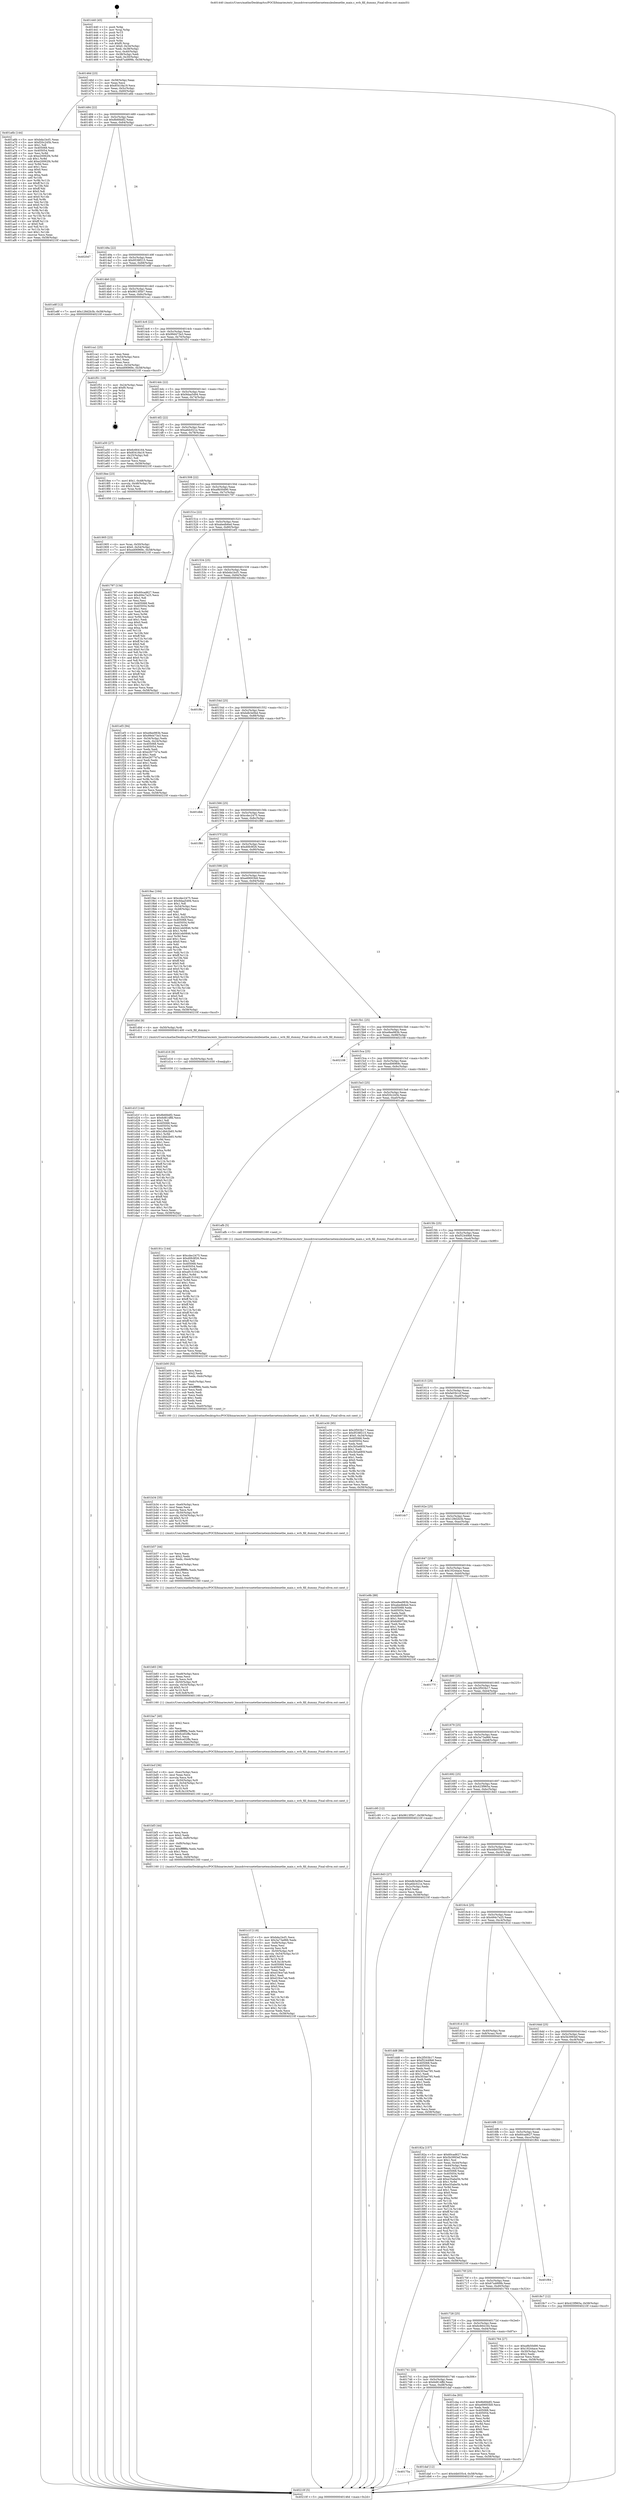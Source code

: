 digraph "0x401440" {
  label = "0x401440 (/mnt/c/Users/mathe/Desktop/tcc/POCII/binaries/extr_linuxdriversnetethernetemulexbenetbe_main.c_wrb_fill_dummy_Final-ollvm.out::main(0))"
  labelloc = "t"
  node[shape=record]

  Entry [label="",width=0.3,height=0.3,shape=circle,fillcolor=black,style=filled]
  "0x40146d" [label="{
     0x40146d [23]\l
     | [instrs]\l
     &nbsp;&nbsp;0x40146d \<+3\>: mov -0x58(%rbp),%eax\l
     &nbsp;&nbsp;0x401470 \<+2\>: mov %eax,%ecx\l
     &nbsp;&nbsp;0x401472 \<+6\>: sub $0x85418a19,%ecx\l
     &nbsp;&nbsp;0x401478 \<+3\>: mov %eax,-0x5c(%rbp)\l
     &nbsp;&nbsp;0x40147b \<+3\>: mov %ecx,-0x60(%rbp)\l
     &nbsp;&nbsp;0x40147e \<+6\>: je 0000000000401a6b \<main+0x62b\>\l
  }"]
  "0x401a6b" [label="{
     0x401a6b [144]\l
     | [instrs]\l
     &nbsp;&nbsp;0x401a6b \<+5\>: mov $0xbda1bcf1,%eax\l
     &nbsp;&nbsp;0x401a70 \<+5\>: mov $0xf20c245b,%ecx\l
     &nbsp;&nbsp;0x401a75 \<+2\>: mov $0x1,%dl\l
     &nbsp;&nbsp;0x401a77 \<+7\>: mov 0x405068,%esi\l
     &nbsp;&nbsp;0x401a7e \<+7\>: mov 0x405054,%edi\l
     &nbsp;&nbsp;0x401a85 \<+3\>: mov %esi,%r8d\l
     &nbsp;&nbsp;0x401a88 \<+7\>: sub $0xe20062f4,%r8d\l
     &nbsp;&nbsp;0x401a8f \<+4\>: sub $0x1,%r8d\l
     &nbsp;&nbsp;0x401a93 \<+7\>: add $0xe20062f4,%r8d\l
     &nbsp;&nbsp;0x401a9a \<+4\>: imul %r8d,%esi\l
     &nbsp;&nbsp;0x401a9e \<+3\>: and $0x1,%esi\l
     &nbsp;&nbsp;0x401aa1 \<+3\>: cmp $0x0,%esi\l
     &nbsp;&nbsp;0x401aa4 \<+4\>: sete %r9b\l
     &nbsp;&nbsp;0x401aa8 \<+3\>: cmp $0xa,%edi\l
     &nbsp;&nbsp;0x401aab \<+4\>: setl %r10b\l
     &nbsp;&nbsp;0x401aaf \<+3\>: mov %r9b,%r11b\l
     &nbsp;&nbsp;0x401ab2 \<+4\>: xor $0xff,%r11b\l
     &nbsp;&nbsp;0x401ab6 \<+3\>: mov %r10b,%bl\l
     &nbsp;&nbsp;0x401ab9 \<+3\>: xor $0xff,%bl\l
     &nbsp;&nbsp;0x401abc \<+3\>: xor $0x0,%dl\l
     &nbsp;&nbsp;0x401abf \<+3\>: mov %r11b,%r14b\l
     &nbsp;&nbsp;0x401ac2 \<+4\>: and $0x0,%r14b\l
     &nbsp;&nbsp;0x401ac6 \<+3\>: and %dl,%r9b\l
     &nbsp;&nbsp;0x401ac9 \<+3\>: mov %bl,%r15b\l
     &nbsp;&nbsp;0x401acc \<+4\>: and $0x0,%r15b\l
     &nbsp;&nbsp;0x401ad0 \<+3\>: and %dl,%r10b\l
     &nbsp;&nbsp;0x401ad3 \<+3\>: or %r9b,%r14b\l
     &nbsp;&nbsp;0x401ad6 \<+3\>: or %r10b,%r15b\l
     &nbsp;&nbsp;0x401ad9 \<+3\>: xor %r15b,%r14b\l
     &nbsp;&nbsp;0x401adc \<+3\>: or %bl,%r11b\l
     &nbsp;&nbsp;0x401adf \<+4\>: xor $0xff,%r11b\l
     &nbsp;&nbsp;0x401ae3 \<+3\>: or $0x0,%dl\l
     &nbsp;&nbsp;0x401ae6 \<+3\>: and %dl,%r11b\l
     &nbsp;&nbsp;0x401ae9 \<+3\>: or %r11b,%r14b\l
     &nbsp;&nbsp;0x401aec \<+4\>: test $0x1,%r14b\l
     &nbsp;&nbsp;0x401af0 \<+3\>: cmovne %ecx,%eax\l
     &nbsp;&nbsp;0x401af3 \<+3\>: mov %eax,-0x58(%rbp)\l
     &nbsp;&nbsp;0x401af6 \<+5\>: jmp 000000000040210f \<main+0xccf\>\l
  }"]
  "0x401484" [label="{
     0x401484 [22]\l
     | [instrs]\l
     &nbsp;&nbsp;0x401484 \<+5\>: jmp 0000000000401489 \<main+0x49\>\l
     &nbsp;&nbsp;0x401489 \<+3\>: mov -0x5c(%rbp),%eax\l
     &nbsp;&nbsp;0x40148c \<+5\>: sub $0x8b6fddf2,%eax\l
     &nbsp;&nbsp;0x401491 \<+3\>: mov %eax,-0x64(%rbp)\l
     &nbsp;&nbsp;0x401494 \<+6\>: je 00000000004020d7 \<main+0xc97\>\l
  }"]
  Exit [label="",width=0.3,height=0.3,shape=circle,fillcolor=black,style=filled,peripheries=2]
  "0x4020d7" [label="{
     0x4020d7\l
  }", style=dashed]
  "0x40149a" [label="{
     0x40149a [22]\l
     | [instrs]\l
     &nbsp;&nbsp;0x40149a \<+5\>: jmp 000000000040149f \<main+0x5f\>\l
     &nbsp;&nbsp;0x40149f \<+3\>: mov -0x5c(%rbp),%eax\l
     &nbsp;&nbsp;0x4014a2 \<+5\>: sub $0x9538f215,%eax\l
     &nbsp;&nbsp;0x4014a7 \<+3\>: mov %eax,-0x68(%rbp)\l
     &nbsp;&nbsp;0x4014aa \<+6\>: je 0000000000401e8f \<main+0xa4f\>\l
  }"]
  "0x40175a" [label="{
     0x40175a\l
  }", style=dashed]
  "0x401e8f" [label="{
     0x401e8f [12]\l
     | [instrs]\l
     &nbsp;&nbsp;0x401e8f \<+7\>: movl $0x128d2b3b,-0x58(%rbp)\l
     &nbsp;&nbsp;0x401e96 \<+5\>: jmp 000000000040210f \<main+0xccf\>\l
  }"]
  "0x4014b0" [label="{
     0x4014b0 [22]\l
     | [instrs]\l
     &nbsp;&nbsp;0x4014b0 \<+5\>: jmp 00000000004014b5 \<main+0x75\>\l
     &nbsp;&nbsp;0x4014b5 \<+3\>: mov -0x5c(%rbp),%eax\l
     &nbsp;&nbsp;0x4014b8 \<+5\>: sub $0x9613f5b7,%eax\l
     &nbsp;&nbsp;0x4014bd \<+3\>: mov %eax,-0x6c(%rbp)\l
     &nbsp;&nbsp;0x4014c0 \<+6\>: je 0000000000401ca1 \<main+0x861\>\l
  }"]
  "0x401daf" [label="{
     0x401daf [12]\l
     | [instrs]\l
     &nbsp;&nbsp;0x401daf \<+7\>: movl $0x44b035c4,-0x58(%rbp)\l
     &nbsp;&nbsp;0x401db6 \<+5\>: jmp 000000000040210f \<main+0xccf\>\l
  }"]
  "0x401ca1" [label="{
     0x401ca1 [25]\l
     | [instrs]\l
     &nbsp;&nbsp;0x401ca1 \<+2\>: xor %eax,%eax\l
     &nbsp;&nbsp;0x401ca3 \<+3\>: mov -0x54(%rbp),%ecx\l
     &nbsp;&nbsp;0x401ca6 \<+3\>: sub $0x1,%eax\l
     &nbsp;&nbsp;0x401ca9 \<+2\>: sub %eax,%ecx\l
     &nbsp;&nbsp;0x401cab \<+3\>: mov %ecx,-0x54(%rbp)\l
     &nbsp;&nbsp;0x401cae \<+7\>: movl $0xed06969c,-0x58(%rbp)\l
     &nbsp;&nbsp;0x401cb5 \<+5\>: jmp 000000000040210f \<main+0xccf\>\l
  }"]
  "0x4014c6" [label="{
     0x4014c6 [22]\l
     | [instrs]\l
     &nbsp;&nbsp;0x4014c6 \<+5\>: jmp 00000000004014cb \<main+0x8b\>\l
     &nbsp;&nbsp;0x4014cb \<+3\>: mov -0x5c(%rbp),%eax\l
     &nbsp;&nbsp;0x4014ce \<+5\>: sub $0x99d473e3,%eax\l
     &nbsp;&nbsp;0x4014d3 \<+3\>: mov %eax,-0x70(%rbp)\l
     &nbsp;&nbsp;0x4014d6 \<+6\>: je 0000000000401f51 \<main+0xb11\>\l
  }"]
  "0x401d1f" [label="{
     0x401d1f [144]\l
     | [instrs]\l
     &nbsp;&nbsp;0x401d1f \<+5\>: mov $0x8b6fddf2,%eax\l
     &nbsp;&nbsp;0x401d24 \<+5\>: mov $0x6d814ffd,%ecx\l
     &nbsp;&nbsp;0x401d29 \<+2\>: mov $0x1,%dl\l
     &nbsp;&nbsp;0x401d2b \<+7\>: mov 0x405068,%esi\l
     &nbsp;&nbsp;0x401d32 \<+8\>: mov 0x405054,%r8d\l
     &nbsp;&nbsp;0x401d3a \<+3\>: mov %esi,%r9d\l
     &nbsp;&nbsp;0x401d3d \<+7\>: add $0x1dbb2b65,%r9d\l
     &nbsp;&nbsp;0x401d44 \<+4\>: sub $0x1,%r9d\l
     &nbsp;&nbsp;0x401d48 \<+7\>: sub $0x1dbb2b65,%r9d\l
     &nbsp;&nbsp;0x401d4f \<+4\>: imul %r9d,%esi\l
     &nbsp;&nbsp;0x401d53 \<+3\>: and $0x1,%esi\l
     &nbsp;&nbsp;0x401d56 \<+3\>: cmp $0x0,%esi\l
     &nbsp;&nbsp;0x401d59 \<+4\>: sete %r10b\l
     &nbsp;&nbsp;0x401d5d \<+4\>: cmp $0xa,%r8d\l
     &nbsp;&nbsp;0x401d61 \<+4\>: setl %r11b\l
     &nbsp;&nbsp;0x401d65 \<+3\>: mov %r10b,%bl\l
     &nbsp;&nbsp;0x401d68 \<+3\>: xor $0xff,%bl\l
     &nbsp;&nbsp;0x401d6b \<+3\>: mov %r11b,%r14b\l
     &nbsp;&nbsp;0x401d6e \<+4\>: xor $0xff,%r14b\l
     &nbsp;&nbsp;0x401d72 \<+3\>: xor $0x0,%dl\l
     &nbsp;&nbsp;0x401d75 \<+3\>: mov %bl,%r15b\l
     &nbsp;&nbsp;0x401d78 \<+4\>: and $0x0,%r15b\l
     &nbsp;&nbsp;0x401d7c \<+3\>: and %dl,%r10b\l
     &nbsp;&nbsp;0x401d7f \<+3\>: mov %r14b,%r12b\l
     &nbsp;&nbsp;0x401d82 \<+4\>: and $0x0,%r12b\l
     &nbsp;&nbsp;0x401d86 \<+3\>: and %dl,%r11b\l
     &nbsp;&nbsp;0x401d89 \<+3\>: or %r10b,%r15b\l
     &nbsp;&nbsp;0x401d8c \<+3\>: or %r11b,%r12b\l
     &nbsp;&nbsp;0x401d8f \<+3\>: xor %r12b,%r15b\l
     &nbsp;&nbsp;0x401d92 \<+3\>: or %r14b,%bl\l
     &nbsp;&nbsp;0x401d95 \<+3\>: xor $0xff,%bl\l
     &nbsp;&nbsp;0x401d98 \<+3\>: or $0x0,%dl\l
     &nbsp;&nbsp;0x401d9b \<+2\>: and %dl,%bl\l
     &nbsp;&nbsp;0x401d9d \<+3\>: or %bl,%r15b\l
     &nbsp;&nbsp;0x401da0 \<+4\>: test $0x1,%r15b\l
     &nbsp;&nbsp;0x401da4 \<+3\>: cmovne %ecx,%eax\l
     &nbsp;&nbsp;0x401da7 \<+3\>: mov %eax,-0x58(%rbp)\l
     &nbsp;&nbsp;0x401daa \<+5\>: jmp 000000000040210f \<main+0xccf\>\l
  }"]
  "0x401f51" [label="{
     0x401f51 [19]\l
     | [instrs]\l
     &nbsp;&nbsp;0x401f51 \<+3\>: mov -0x24(%rbp),%eax\l
     &nbsp;&nbsp;0x401f54 \<+7\>: add $0xf0,%rsp\l
     &nbsp;&nbsp;0x401f5b \<+1\>: pop %rbx\l
     &nbsp;&nbsp;0x401f5c \<+2\>: pop %r12\l
     &nbsp;&nbsp;0x401f5e \<+2\>: pop %r14\l
     &nbsp;&nbsp;0x401f60 \<+2\>: pop %r15\l
     &nbsp;&nbsp;0x401f62 \<+1\>: pop %rbp\l
     &nbsp;&nbsp;0x401f63 \<+1\>: ret\l
  }"]
  "0x4014dc" [label="{
     0x4014dc [22]\l
     | [instrs]\l
     &nbsp;&nbsp;0x4014dc \<+5\>: jmp 00000000004014e1 \<main+0xa1\>\l
     &nbsp;&nbsp;0x4014e1 \<+3\>: mov -0x5c(%rbp),%eax\l
     &nbsp;&nbsp;0x4014e4 \<+5\>: sub $0x9daa5494,%eax\l
     &nbsp;&nbsp;0x4014e9 \<+3\>: mov %eax,-0x74(%rbp)\l
     &nbsp;&nbsp;0x4014ec \<+6\>: je 0000000000401a50 \<main+0x610\>\l
  }"]
  "0x401d16" [label="{
     0x401d16 [9]\l
     | [instrs]\l
     &nbsp;&nbsp;0x401d16 \<+4\>: mov -0x50(%rbp),%rdi\l
     &nbsp;&nbsp;0x401d1a \<+5\>: call 0000000000401030 \<free@plt\>\l
     | [calls]\l
     &nbsp;&nbsp;0x401030 \{1\} (unknown)\l
  }"]
  "0x401a50" [label="{
     0x401a50 [27]\l
     | [instrs]\l
     &nbsp;&nbsp;0x401a50 \<+5\>: mov $0x6c664164,%eax\l
     &nbsp;&nbsp;0x401a55 \<+5\>: mov $0x85418a19,%ecx\l
     &nbsp;&nbsp;0x401a5a \<+3\>: mov -0x25(%rbp),%dl\l
     &nbsp;&nbsp;0x401a5d \<+3\>: test $0x1,%dl\l
     &nbsp;&nbsp;0x401a60 \<+3\>: cmovne %ecx,%eax\l
     &nbsp;&nbsp;0x401a63 \<+3\>: mov %eax,-0x58(%rbp)\l
     &nbsp;&nbsp;0x401a66 \<+5\>: jmp 000000000040210f \<main+0xccf\>\l
  }"]
  "0x4014f2" [label="{
     0x4014f2 [22]\l
     | [instrs]\l
     &nbsp;&nbsp;0x4014f2 \<+5\>: jmp 00000000004014f7 \<main+0xb7\>\l
     &nbsp;&nbsp;0x4014f7 \<+3\>: mov -0x5c(%rbp),%eax\l
     &nbsp;&nbsp;0x4014fa \<+5\>: sub $0xa6dc021e,%eax\l
     &nbsp;&nbsp;0x4014ff \<+3\>: mov %eax,-0x78(%rbp)\l
     &nbsp;&nbsp;0x401502 \<+6\>: je 00000000004018ee \<main+0x4ae\>\l
  }"]
  "0x401741" [label="{
     0x401741 [25]\l
     | [instrs]\l
     &nbsp;&nbsp;0x401741 \<+5\>: jmp 0000000000401746 \<main+0x306\>\l
     &nbsp;&nbsp;0x401746 \<+3\>: mov -0x5c(%rbp),%eax\l
     &nbsp;&nbsp;0x401749 \<+5\>: sub $0x6d814ffd,%eax\l
     &nbsp;&nbsp;0x40174e \<+6\>: mov %eax,-0xd8(%rbp)\l
     &nbsp;&nbsp;0x401754 \<+6\>: je 0000000000401daf \<main+0x96f\>\l
  }"]
  "0x4018ee" [label="{
     0x4018ee [23]\l
     | [instrs]\l
     &nbsp;&nbsp;0x4018ee \<+7\>: movl $0x1,-0x48(%rbp)\l
     &nbsp;&nbsp;0x4018f5 \<+4\>: movslq -0x48(%rbp),%rax\l
     &nbsp;&nbsp;0x4018f9 \<+4\>: shl $0x5,%rax\l
     &nbsp;&nbsp;0x4018fd \<+3\>: mov %rax,%rdi\l
     &nbsp;&nbsp;0x401900 \<+5\>: call 0000000000401050 \<malloc@plt\>\l
     | [calls]\l
     &nbsp;&nbsp;0x401050 \{1\} (unknown)\l
  }"]
  "0x401508" [label="{
     0x401508 [22]\l
     | [instrs]\l
     &nbsp;&nbsp;0x401508 \<+5\>: jmp 000000000040150d \<main+0xcd\>\l
     &nbsp;&nbsp;0x40150d \<+3\>: mov -0x5c(%rbp),%eax\l
     &nbsp;&nbsp;0x401510 \<+5\>: sub $0xa9b50d90,%eax\l
     &nbsp;&nbsp;0x401515 \<+3\>: mov %eax,-0x7c(%rbp)\l
     &nbsp;&nbsp;0x401518 \<+6\>: je 0000000000401797 \<main+0x357\>\l
  }"]
  "0x401cba" [label="{
     0x401cba [83]\l
     | [instrs]\l
     &nbsp;&nbsp;0x401cba \<+5\>: mov $0x8b6fddf2,%eax\l
     &nbsp;&nbsp;0x401cbf \<+5\>: mov $0xe69003b9,%ecx\l
     &nbsp;&nbsp;0x401cc4 \<+2\>: xor %edx,%edx\l
     &nbsp;&nbsp;0x401cc6 \<+7\>: mov 0x405068,%esi\l
     &nbsp;&nbsp;0x401ccd \<+7\>: mov 0x405054,%edi\l
     &nbsp;&nbsp;0x401cd4 \<+3\>: sub $0x1,%edx\l
     &nbsp;&nbsp;0x401cd7 \<+3\>: mov %esi,%r8d\l
     &nbsp;&nbsp;0x401cda \<+3\>: add %edx,%r8d\l
     &nbsp;&nbsp;0x401cdd \<+4\>: imul %r8d,%esi\l
     &nbsp;&nbsp;0x401ce1 \<+3\>: and $0x1,%esi\l
     &nbsp;&nbsp;0x401ce4 \<+3\>: cmp $0x0,%esi\l
     &nbsp;&nbsp;0x401ce7 \<+4\>: sete %r9b\l
     &nbsp;&nbsp;0x401ceb \<+3\>: cmp $0xa,%edi\l
     &nbsp;&nbsp;0x401cee \<+4\>: setl %r10b\l
     &nbsp;&nbsp;0x401cf2 \<+3\>: mov %r9b,%r11b\l
     &nbsp;&nbsp;0x401cf5 \<+3\>: and %r10b,%r11b\l
     &nbsp;&nbsp;0x401cf8 \<+3\>: xor %r10b,%r9b\l
     &nbsp;&nbsp;0x401cfb \<+3\>: or %r9b,%r11b\l
     &nbsp;&nbsp;0x401cfe \<+4\>: test $0x1,%r11b\l
     &nbsp;&nbsp;0x401d02 \<+3\>: cmovne %ecx,%eax\l
     &nbsp;&nbsp;0x401d05 \<+3\>: mov %eax,-0x58(%rbp)\l
     &nbsp;&nbsp;0x401d08 \<+5\>: jmp 000000000040210f \<main+0xccf\>\l
  }"]
  "0x401797" [label="{
     0x401797 [134]\l
     | [instrs]\l
     &nbsp;&nbsp;0x401797 \<+5\>: mov $0x60cad627,%eax\l
     &nbsp;&nbsp;0x40179c \<+5\>: mov $0x494c7a25,%ecx\l
     &nbsp;&nbsp;0x4017a1 \<+2\>: mov $0x1,%dl\l
     &nbsp;&nbsp;0x4017a3 \<+2\>: xor %esi,%esi\l
     &nbsp;&nbsp;0x4017a5 \<+7\>: mov 0x405068,%edi\l
     &nbsp;&nbsp;0x4017ac \<+8\>: mov 0x405054,%r8d\l
     &nbsp;&nbsp;0x4017b4 \<+3\>: sub $0x1,%esi\l
     &nbsp;&nbsp;0x4017b7 \<+3\>: mov %edi,%r9d\l
     &nbsp;&nbsp;0x4017ba \<+3\>: add %esi,%r9d\l
     &nbsp;&nbsp;0x4017bd \<+4\>: imul %r9d,%edi\l
     &nbsp;&nbsp;0x4017c1 \<+3\>: and $0x1,%edi\l
     &nbsp;&nbsp;0x4017c4 \<+3\>: cmp $0x0,%edi\l
     &nbsp;&nbsp;0x4017c7 \<+4\>: sete %r10b\l
     &nbsp;&nbsp;0x4017cb \<+4\>: cmp $0xa,%r8d\l
     &nbsp;&nbsp;0x4017cf \<+4\>: setl %r11b\l
     &nbsp;&nbsp;0x4017d3 \<+3\>: mov %r10b,%bl\l
     &nbsp;&nbsp;0x4017d6 \<+3\>: xor $0xff,%bl\l
     &nbsp;&nbsp;0x4017d9 \<+3\>: mov %r11b,%r14b\l
     &nbsp;&nbsp;0x4017dc \<+4\>: xor $0xff,%r14b\l
     &nbsp;&nbsp;0x4017e0 \<+3\>: xor $0x0,%dl\l
     &nbsp;&nbsp;0x4017e3 \<+3\>: mov %bl,%r15b\l
     &nbsp;&nbsp;0x4017e6 \<+4\>: and $0x0,%r15b\l
     &nbsp;&nbsp;0x4017ea \<+3\>: and %dl,%r10b\l
     &nbsp;&nbsp;0x4017ed \<+3\>: mov %r14b,%r12b\l
     &nbsp;&nbsp;0x4017f0 \<+4\>: and $0x0,%r12b\l
     &nbsp;&nbsp;0x4017f4 \<+3\>: and %dl,%r11b\l
     &nbsp;&nbsp;0x4017f7 \<+3\>: or %r10b,%r15b\l
     &nbsp;&nbsp;0x4017fa \<+3\>: or %r11b,%r12b\l
     &nbsp;&nbsp;0x4017fd \<+3\>: xor %r12b,%r15b\l
     &nbsp;&nbsp;0x401800 \<+3\>: or %r14b,%bl\l
     &nbsp;&nbsp;0x401803 \<+3\>: xor $0xff,%bl\l
     &nbsp;&nbsp;0x401806 \<+3\>: or $0x0,%dl\l
     &nbsp;&nbsp;0x401809 \<+2\>: and %dl,%bl\l
     &nbsp;&nbsp;0x40180b \<+3\>: or %bl,%r15b\l
     &nbsp;&nbsp;0x40180e \<+4\>: test $0x1,%r15b\l
     &nbsp;&nbsp;0x401812 \<+3\>: cmovne %ecx,%eax\l
     &nbsp;&nbsp;0x401815 \<+3\>: mov %eax,-0x58(%rbp)\l
     &nbsp;&nbsp;0x401818 \<+5\>: jmp 000000000040210f \<main+0xccf\>\l
  }"]
  "0x40151e" [label="{
     0x40151e [22]\l
     | [instrs]\l
     &nbsp;&nbsp;0x40151e \<+5\>: jmp 0000000000401523 \<main+0xe3\>\l
     &nbsp;&nbsp;0x401523 \<+3\>: mov -0x5c(%rbp),%eax\l
     &nbsp;&nbsp;0x401526 \<+5\>: sub $0xabedb6ed,%eax\l
     &nbsp;&nbsp;0x40152b \<+3\>: mov %eax,-0x80(%rbp)\l
     &nbsp;&nbsp;0x40152e \<+6\>: je 0000000000401ef3 \<main+0xab3\>\l
  }"]
  "0x401c1f" [label="{
     0x401c1f [118]\l
     | [instrs]\l
     &nbsp;&nbsp;0x401c1f \<+5\>: mov $0xbda1bcf1,%ecx\l
     &nbsp;&nbsp;0x401c24 \<+5\>: mov $0x3a73a966,%edx\l
     &nbsp;&nbsp;0x401c29 \<+6\>: mov -0xf4(%rbp),%esi\l
     &nbsp;&nbsp;0x401c2f \<+3\>: imul %eax,%esi\l
     &nbsp;&nbsp;0x401c32 \<+3\>: movslq %esi,%r8\l
     &nbsp;&nbsp;0x401c35 \<+4\>: mov -0x50(%rbp),%r9\l
     &nbsp;&nbsp;0x401c39 \<+4\>: movslq -0x54(%rbp),%r10\l
     &nbsp;&nbsp;0x401c3d \<+4\>: shl $0x5,%r10\l
     &nbsp;&nbsp;0x401c41 \<+3\>: add %r10,%r9\l
     &nbsp;&nbsp;0x401c44 \<+4\>: mov %r8,0x18(%r9)\l
     &nbsp;&nbsp;0x401c48 \<+7\>: mov 0x405068,%eax\l
     &nbsp;&nbsp;0x401c4f \<+7\>: mov 0x405054,%esi\l
     &nbsp;&nbsp;0x401c56 \<+2\>: mov %eax,%edi\l
     &nbsp;&nbsp;0x401c58 \<+6\>: add $0xd19ce7ab,%edi\l
     &nbsp;&nbsp;0x401c5e \<+3\>: sub $0x1,%edi\l
     &nbsp;&nbsp;0x401c61 \<+6\>: sub $0xd19ce7ab,%edi\l
     &nbsp;&nbsp;0x401c67 \<+3\>: imul %edi,%eax\l
     &nbsp;&nbsp;0x401c6a \<+3\>: and $0x1,%eax\l
     &nbsp;&nbsp;0x401c6d \<+3\>: cmp $0x0,%eax\l
     &nbsp;&nbsp;0x401c70 \<+4\>: sete %r11b\l
     &nbsp;&nbsp;0x401c74 \<+3\>: cmp $0xa,%esi\l
     &nbsp;&nbsp;0x401c77 \<+3\>: setl %bl\l
     &nbsp;&nbsp;0x401c7a \<+3\>: mov %r11b,%r14b\l
     &nbsp;&nbsp;0x401c7d \<+3\>: and %bl,%r14b\l
     &nbsp;&nbsp;0x401c80 \<+3\>: xor %bl,%r11b\l
     &nbsp;&nbsp;0x401c83 \<+3\>: or %r11b,%r14b\l
     &nbsp;&nbsp;0x401c86 \<+4\>: test $0x1,%r14b\l
     &nbsp;&nbsp;0x401c8a \<+3\>: cmovne %edx,%ecx\l
     &nbsp;&nbsp;0x401c8d \<+3\>: mov %ecx,-0x58(%rbp)\l
     &nbsp;&nbsp;0x401c90 \<+5\>: jmp 000000000040210f \<main+0xccf\>\l
  }"]
  "0x401ef3" [label="{
     0x401ef3 [94]\l
     | [instrs]\l
     &nbsp;&nbsp;0x401ef3 \<+5\>: mov $0xe8ee983b,%eax\l
     &nbsp;&nbsp;0x401ef8 \<+5\>: mov $0x99d473e3,%ecx\l
     &nbsp;&nbsp;0x401efd \<+3\>: mov -0x34(%rbp),%edx\l
     &nbsp;&nbsp;0x401f00 \<+3\>: mov %edx,-0x24(%rbp)\l
     &nbsp;&nbsp;0x401f03 \<+7\>: mov 0x405068,%edx\l
     &nbsp;&nbsp;0x401f0a \<+7\>: mov 0x405054,%esi\l
     &nbsp;&nbsp;0x401f11 \<+2\>: mov %edx,%edi\l
     &nbsp;&nbsp;0x401f13 \<+6\>: sub $0xe267747a,%edi\l
     &nbsp;&nbsp;0x401f19 \<+3\>: sub $0x1,%edi\l
     &nbsp;&nbsp;0x401f1c \<+6\>: add $0xe267747a,%edi\l
     &nbsp;&nbsp;0x401f22 \<+3\>: imul %edi,%edx\l
     &nbsp;&nbsp;0x401f25 \<+3\>: and $0x1,%edx\l
     &nbsp;&nbsp;0x401f28 \<+3\>: cmp $0x0,%edx\l
     &nbsp;&nbsp;0x401f2b \<+4\>: sete %r8b\l
     &nbsp;&nbsp;0x401f2f \<+3\>: cmp $0xa,%esi\l
     &nbsp;&nbsp;0x401f32 \<+4\>: setl %r9b\l
     &nbsp;&nbsp;0x401f36 \<+3\>: mov %r8b,%r10b\l
     &nbsp;&nbsp;0x401f39 \<+3\>: and %r9b,%r10b\l
     &nbsp;&nbsp;0x401f3c \<+3\>: xor %r9b,%r8b\l
     &nbsp;&nbsp;0x401f3f \<+3\>: or %r8b,%r10b\l
     &nbsp;&nbsp;0x401f42 \<+4\>: test $0x1,%r10b\l
     &nbsp;&nbsp;0x401f46 \<+3\>: cmovne %ecx,%eax\l
     &nbsp;&nbsp;0x401f49 \<+3\>: mov %eax,-0x58(%rbp)\l
     &nbsp;&nbsp;0x401f4c \<+5\>: jmp 000000000040210f \<main+0xccf\>\l
  }"]
  "0x401534" [label="{
     0x401534 [25]\l
     | [instrs]\l
     &nbsp;&nbsp;0x401534 \<+5\>: jmp 0000000000401539 \<main+0xf9\>\l
     &nbsp;&nbsp;0x401539 \<+3\>: mov -0x5c(%rbp),%eax\l
     &nbsp;&nbsp;0x40153c \<+5\>: sub $0xbda1bcf1,%eax\l
     &nbsp;&nbsp;0x401541 \<+6\>: mov %eax,-0x84(%rbp)\l
     &nbsp;&nbsp;0x401547 \<+6\>: je 0000000000401f8c \<main+0xb4c\>\l
  }"]
  "0x401bf3" [label="{
     0x401bf3 [44]\l
     | [instrs]\l
     &nbsp;&nbsp;0x401bf3 \<+2\>: xor %ecx,%ecx\l
     &nbsp;&nbsp;0x401bf5 \<+5\>: mov $0x2,%edx\l
     &nbsp;&nbsp;0x401bfa \<+6\>: mov %edx,-0xf0(%rbp)\l
     &nbsp;&nbsp;0x401c00 \<+1\>: cltd\l
     &nbsp;&nbsp;0x401c01 \<+6\>: mov -0xf0(%rbp),%esi\l
     &nbsp;&nbsp;0x401c07 \<+2\>: idiv %esi\l
     &nbsp;&nbsp;0x401c09 \<+6\>: imul $0xfffffffe,%edx,%edx\l
     &nbsp;&nbsp;0x401c0f \<+3\>: sub $0x1,%ecx\l
     &nbsp;&nbsp;0x401c12 \<+2\>: sub %ecx,%edx\l
     &nbsp;&nbsp;0x401c14 \<+6\>: mov %edx,-0xf4(%rbp)\l
     &nbsp;&nbsp;0x401c1a \<+5\>: call 0000000000401160 \<next_i\>\l
     | [calls]\l
     &nbsp;&nbsp;0x401160 \{1\} (/mnt/c/Users/mathe/Desktop/tcc/POCII/binaries/extr_linuxdriversnetethernetemulexbenetbe_main.c_wrb_fill_dummy_Final-ollvm.out::next_i)\l
  }"]
  "0x401f8c" [label="{
     0x401f8c\l
  }", style=dashed]
  "0x40154d" [label="{
     0x40154d [25]\l
     | [instrs]\l
     &nbsp;&nbsp;0x40154d \<+5\>: jmp 0000000000401552 \<main+0x112\>\l
     &nbsp;&nbsp;0x401552 \<+3\>: mov -0x5c(%rbp),%eax\l
     &nbsp;&nbsp;0x401555 \<+5\>: sub $0xbdb3e0bd,%eax\l
     &nbsp;&nbsp;0x40155a \<+6\>: mov %eax,-0x88(%rbp)\l
     &nbsp;&nbsp;0x401560 \<+6\>: je 0000000000401dbb \<main+0x97b\>\l
  }"]
  "0x401bcf" [label="{
     0x401bcf [36]\l
     | [instrs]\l
     &nbsp;&nbsp;0x401bcf \<+6\>: mov -0xec(%rbp),%ecx\l
     &nbsp;&nbsp;0x401bd5 \<+3\>: imul %eax,%ecx\l
     &nbsp;&nbsp;0x401bd8 \<+3\>: movslq %ecx,%r8\l
     &nbsp;&nbsp;0x401bdb \<+4\>: mov -0x50(%rbp),%r9\l
     &nbsp;&nbsp;0x401bdf \<+4\>: movslq -0x54(%rbp),%r10\l
     &nbsp;&nbsp;0x401be3 \<+4\>: shl $0x5,%r10\l
     &nbsp;&nbsp;0x401be7 \<+3\>: add %r10,%r9\l
     &nbsp;&nbsp;0x401bea \<+4\>: mov %r8,0x10(%r9)\l
     &nbsp;&nbsp;0x401bee \<+5\>: call 0000000000401160 \<next_i\>\l
     | [calls]\l
     &nbsp;&nbsp;0x401160 \{1\} (/mnt/c/Users/mathe/Desktop/tcc/POCII/binaries/extr_linuxdriversnetethernetemulexbenetbe_main.c_wrb_fill_dummy_Final-ollvm.out::next_i)\l
  }"]
  "0x401dbb" [label="{
     0x401dbb\l
  }", style=dashed]
  "0x401566" [label="{
     0x401566 [25]\l
     | [instrs]\l
     &nbsp;&nbsp;0x401566 \<+5\>: jmp 000000000040156b \<main+0x12b\>\l
     &nbsp;&nbsp;0x40156b \<+3\>: mov -0x5c(%rbp),%eax\l
     &nbsp;&nbsp;0x40156e \<+5\>: sub $0xcdec2475,%eax\l
     &nbsp;&nbsp;0x401573 \<+6\>: mov %eax,-0x8c(%rbp)\l
     &nbsp;&nbsp;0x401579 \<+6\>: je 0000000000401f80 \<main+0xb40\>\l
  }"]
  "0x401ba7" [label="{
     0x401ba7 [40]\l
     | [instrs]\l
     &nbsp;&nbsp;0x401ba7 \<+5\>: mov $0x2,%ecx\l
     &nbsp;&nbsp;0x401bac \<+1\>: cltd\l
     &nbsp;&nbsp;0x401bad \<+2\>: idiv %ecx\l
     &nbsp;&nbsp;0x401baf \<+6\>: imul $0xfffffffe,%edx,%ecx\l
     &nbsp;&nbsp;0x401bb5 \<+6\>: sub $0x6ce02ffa,%ecx\l
     &nbsp;&nbsp;0x401bbb \<+3\>: add $0x1,%ecx\l
     &nbsp;&nbsp;0x401bbe \<+6\>: add $0x6ce02ffa,%ecx\l
     &nbsp;&nbsp;0x401bc4 \<+6\>: mov %ecx,-0xec(%rbp)\l
     &nbsp;&nbsp;0x401bca \<+5\>: call 0000000000401160 \<next_i\>\l
     | [calls]\l
     &nbsp;&nbsp;0x401160 \{1\} (/mnt/c/Users/mathe/Desktop/tcc/POCII/binaries/extr_linuxdriversnetethernetemulexbenetbe_main.c_wrb_fill_dummy_Final-ollvm.out::next_i)\l
  }"]
  "0x401f80" [label="{
     0x401f80\l
  }", style=dashed]
  "0x40157f" [label="{
     0x40157f [25]\l
     | [instrs]\l
     &nbsp;&nbsp;0x40157f \<+5\>: jmp 0000000000401584 \<main+0x144\>\l
     &nbsp;&nbsp;0x401584 \<+3\>: mov -0x5c(%rbp),%eax\l
     &nbsp;&nbsp;0x401587 \<+5\>: sub $0xd0fc9f26,%eax\l
     &nbsp;&nbsp;0x40158c \<+6\>: mov %eax,-0x90(%rbp)\l
     &nbsp;&nbsp;0x401592 \<+6\>: je 00000000004019ac \<main+0x56c\>\l
  }"]
  "0x401b83" [label="{
     0x401b83 [36]\l
     | [instrs]\l
     &nbsp;&nbsp;0x401b83 \<+6\>: mov -0xe8(%rbp),%ecx\l
     &nbsp;&nbsp;0x401b89 \<+3\>: imul %eax,%ecx\l
     &nbsp;&nbsp;0x401b8c \<+3\>: movslq %ecx,%r8\l
     &nbsp;&nbsp;0x401b8f \<+4\>: mov -0x50(%rbp),%r9\l
     &nbsp;&nbsp;0x401b93 \<+4\>: movslq -0x54(%rbp),%r10\l
     &nbsp;&nbsp;0x401b97 \<+4\>: shl $0x5,%r10\l
     &nbsp;&nbsp;0x401b9b \<+3\>: add %r10,%r9\l
     &nbsp;&nbsp;0x401b9e \<+4\>: mov %r8,0x8(%r9)\l
     &nbsp;&nbsp;0x401ba2 \<+5\>: call 0000000000401160 \<next_i\>\l
     | [calls]\l
     &nbsp;&nbsp;0x401160 \{1\} (/mnt/c/Users/mathe/Desktop/tcc/POCII/binaries/extr_linuxdriversnetethernetemulexbenetbe_main.c_wrb_fill_dummy_Final-ollvm.out::next_i)\l
  }"]
  "0x4019ac" [label="{
     0x4019ac [164]\l
     | [instrs]\l
     &nbsp;&nbsp;0x4019ac \<+5\>: mov $0xcdec2475,%eax\l
     &nbsp;&nbsp;0x4019b1 \<+5\>: mov $0x9daa5494,%ecx\l
     &nbsp;&nbsp;0x4019b6 \<+2\>: mov $0x1,%dl\l
     &nbsp;&nbsp;0x4019b8 \<+3\>: mov -0x54(%rbp),%esi\l
     &nbsp;&nbsp;0x4019bb \<+3\>: cmp -0x48(%rbp),%esi\l
     &nbsp;&nbsp;0x4019be \<+4\>: setl %dil\l
     &nbsp;&nbsp;0x4019c2 \<+4\>: and $0x1,%dil\l
     &nbsp;&nbsp;0x4019c6 \<+4\>: mov %dil,-0x25(%rbp)\l
     &nbsp;&nbsp;0x4019ca \<+7\>: mov 0x405068,%esi\l
     &nbsp;&nbsp;0x4019d1 \<+8\>: mov 0x405054,%r8d\l
     &nbsp;&nbsp;0x4019d9 \<+3\>: mov %esi,%r9d\l
     &nbsp;&nbsp;0x4019dc \<+7\>: add $0xb1eb0846,%r9d\l
     &nbsp;&nbsp;0x4019e3 \<+4\>: sub $0x1,%r9d\l
     &nbsp;&nbsp;0x4019e7 \<+7\>: sub $0xb1eb0846,%r9d\l
     &nbsp;&nbsp;0x4019ee \<+4\>: imul %r9d,%esi\l
     &nbsp;&nbsp;0x4019f2 \<+3\>: and $0x1,%esi\l
     &nbsp;&nbsp;0x4019f5 \<+3\>: cmp $0x0,%esi\l
     &nbsp;&nbsp;0x4019f8 \<+4\>: sete %dil\l
     &nbsp;&nbsp;0x4019fc \<+4\>: cmp $0xa,%r8d\l
     &nbsp;&nbsp;0x401a00 \<+4\>: setl %r10b\l
     &nbsp;&nbsp;0x401a04 \<+3\>: mov %dil,%r11b\l
     &nbsp;&nbsp;0x401a07 \<+4\>: xor $0xff,%r11b\l
     &nbsp;&nbsp;0x401a0b \<+3\>: mov %r10b,%bl\l
     &nbsp;&nbsp;0x401a0e \<+3\>: xor $0xff,%bl\l
     &nbsp;&nbsp;0x401a11 \<+3\>: xor $0x0,%dl\l
     &nbsp;&nbsp;0x401a14 \<+3\>: mov %r11b,%r14b\l
     &nbsp;&nbsp;0x401a17 \<+4\>: and $0x0,%r14b\l
     &nbsp;&nbsp;0x401a1b \<+3\>: and %dl,%dil\l
     &nbsp;&nbsp;0x401a1e \<+3\>: mov %bl,%r15b\l
     &nbsp;&nbsp;0x401a21 \<+4\>: and $0x0,%r15b\l
     &nbsp;&nbsp;0x401a25 \<+3\>: and %dl,%r10b\l
     &nbsp;&nbsp;0x401a28 \<+3\>: or %dil,%r14b\l
     &nbsp;&nbsp;0x401a2b \<+3\>: or %r10b,%r15b\l
     &nbsp;&nbsp;0x401a2e \<+3\>: xor %r15b,%r14b\l
     &nbsp;&nbsp;0x401a31 \<+3\>: or %bl,%r11b\l
     &nbsp;&nbsp;0x401a34 \<+4\>: xor $0xff,%r11b\l
     &nbsp;&nbsp;0x401a38 \<+3\>: or $0x0,%dl\l
     &nbsp;&nbsp;0x401a3b \<+3\>: and %dl,%r11b\l
     &nbsp;&nbsp;0x401a3e \<+3\>: or %r11b,%r14b\l
     &nbsp;&nbsp;0x401a41 \<+4\>: test $0x1,%r14b\l
     &nbsp;&nbsp;0x401a45 \<+3\>: cmovne %ecx,%eax\l
     &nbsp;&nbsp;0x401a48 \<+3\>: mov %eax,-0x58(%rbp)\l
     &nbsp;&nbsp;0x401a4b \<+5\>: jmp 000000000040210f \<main+0xccf\>\l
  }"]
  "0x401598" [label="{
     0x401598 [25]\l
     | [instrs]\l
     &nbsp;&nbsp;0x401598 \<+5\>: jmp 000000000040159d \<main+0x15d\>\l
     &nbsp;&nbsp;0x40159d \<+3\>: mov -0x5c(%rbp),%eax\l
     &nbsp;&nbsp;0x4015a0 \<+5\>: sub $0xe69003b9,%eax\l
     &nbsp;&nbsp;0x4015a5 \<+6\>: mov %eax,-0x94(%rbp)\l
     &nbsp;&nbsp;0x4015ab \<+6\>: je 0000000000401d0d \<main+0x8cd\>\l
  }"]
  "0x401b57" [label="{
     0x401b57 [44]\l
     | [instrs]\l
     &nbsp;&nbsp;0x401b57 \<+2\>: xor %ecx,%ecx\l
     &nbsp;&nbsp;0x401b59 \<+5\>: mov $0x2,%edx\l
     &nbsp;&nbsp;0x401b5e \<+6\>: mov %edx,-0xe4(%rbp)\l
     &nbsp;&nbsp;0x401b64 \<+1\>: cltd\l
     &nbsp;&nbsp;0x401b65 \<+6\>: mov -0xe4(%rbp),%esi\l
     &nbsp;&nbsp;0x401b6b \<+2\>: idiv %esi\l
     &nbsp;&nbsp;0x401b6d \<+6\>: imul $0xfffffffe,%edx,%edx\l
     &nbsp;&nbsp;0x401b73 \<+3\>: sub $0x1,%ecx\l
     &nbsp;&nbsp;0x401b76 \<+2\>: sub %ecx,%edx\l
     &nbsp;&nbsp;0x401b78 \<+6\>: mov %edx,-0xe8(%rbp)\l
     &nbsp;&nbsp;0x401b7e \<+5\>: call 0000000000401160 \<next_i\>\l
     | [calls]\l
     &nbsp;&nbsp;0x401160 \{1\} (/mnt/c/Users/mathe/Desktop/tcc/POCII/binaries/extr_linuxdriversnetethernetemulexbenetbe_main.c_wrb_fill_dummy_Final-ollvm.out::next_i)\l
  }"]
  "0x401d0d" [label="{
     0x401d0d [9]\l
     | [instrs]\l
     &nbsp;&nbsp;0x401d0d \<+4\>: mov -0x50(%rbp),%rdi\l
     &nbsp;&nbsp;0x401d11 \<+5\>: call 0000000000401400 \<wrb_fill_dummy\>\l
     | [calls]\l
     &nbsp;&nbsp;0x401400 \{1\} (/mnt/c/Users/mathe/Desktop/tcc/POCII/binaries/extr_linuxdriversnetethernetemulexbenetbe_main.c_wrb_fill_dummy_Final-ollvm.out::wrb_fill_dummy)\l
  }"]
  "0x4015b1" [label="{
     0x4015b1 [25]\l
     | [instrs]\l
     &nbsp;&nbsp;0x4015b1 \<+5\>: jmp 00000000004015b6 \<main+0x176\>\l
     &nbsp;&nbsp;0x4015b6 \<+3\>: mov -0x5c(%rbp),%eax\l
     &nbsp;&nbsp;0x4015b9 \<+5\>: sub $0xe8ee983b,%eax\l
     &nbsp;&nbsp;0x4015be \<+6\>: mov %eax,-0x98(%rbp)\l
     &nbsp;&nbsp;0x4015c4 \<+6\>: je 0000000000402108 \<main+0xcc8\>\l
  }"]
  "0x401b34" [label="{
     0x401b34 [35]\l
     | [instrs]\l
     &nbsp;&nbsp;0x401b34 \<+6\>: mov -0xe0(%rbp),%ecx\l
     &nbsp;&nbsp;0x401b3a \<+3\>: imul %eax,%ecx\l
     &nbsp;&nbsp;0x401b3d \<+3\>: movslq %ecx,%r8\l
     &nbsp;&nbsp;0x401b40 \<+4\>: mov -0x50(%rbp),%r9\l
     &nbsp;&nbsp;0x401b44 \<+4\>: movslq -0x54(%rbp),%r10\l
     &nbsp;&nbsp;0x401b48 \<+4\>: shl $0x5,%r10\l
     &nbsp;&nbsp;0x401b4c \<+3\>: add %r10,%r9\l
     &nbsp;&nbsp;0x401b4f \<+3\>: mov %r8,(%r9)\l
     &nbsp;&nbsp;0x401b52 \<+5\>: call 0000000000401160 \<next_i\>\l
     | [calls]\l
     &nbsp;&nbsp;0x401160 \{1\} (/mnt/c/Users/mathe/Desktop/tcc/POCII/binaries/extr_linuxdriversnetethernetemulexbenetbe_main.c_wrb_fill_dummy_Final-ollvm.out::next_i)\l
  }"]
  "0x402108" [label="{
     0x402108\l
  }", style=dashed]
  "0x4015ca" [label="{
     0x4015ca [25]\l
     | [instrs]\l
     &nbsp;&nbsp;0x4015ca \<+5\>: jmp 00000000004015cf \<main+0x18f\>\l
     &nbsp;&nbsp;0x4015cf \<+3\>: mov -0x5c(%rbp),%eax\l
     &nbsp;&nbsp;0x4015d2 \<+5\>: sub $0xed06969c,%eax\l
     &nbsp;&nbsp;0x4015d7 \<+6\>: mov %eax,-0x9c(%rbp)\l
     &nbsp;&nbsp;0x4015dd \<+6\>: je 000000000040191c \<main+0x4dc\>\l
  }"]
  "0x401b00" [label="{
     0x401b00 [52]\l
     | [instrs]\l
     &nbsp;&nbsp;0x401b00 \<+2\>: xor %ecx,%ecx\l
     &nbsp;&nbsp;0x401b02 \<+5\>: mov $0x2,%edx\l
     &nbsp;&nbsp;0x401b07 \<+6\>: mov %edx,-0xdc(%rbp)\l
     &nbsp;&nbsp;0x401b0d \<+1\>: cltd\l
     &nbsp;&nbsp;0x401b0e \<+6\>: mov -0xdc(%rbp),%esi\l
     &nbsp;&nbsp;0x401b14 \<+2\>: idiv %esi\l
     &nbsp;&nbsp;0x401b16 \<+6\>: imul $0xfffffffe,%edx,%edx\l
     &nbsp;&nbsp;0x401b1c \<+2\>: mov %ecx,%edi\l
     &nbsp;&nbsp;0x401b1e \<+2\>: sub %edx,%edi\l
     &nbsp;&nbsp;0x401b20 \<+2\>: mov %ecx,%edx\l
     &nbsp;&nbsp;0x401b22 \<+3\>: sub $0x1,%edx\l
     &nbsp;&nbsp;0x401b25 \<+2\>: add %edx,%edi\l
     &nbsp;&nbsp;0x401b27 \<+2\>: sub %edi,%ecx\l
     &nbsp;&nbsp;0x401b29 \<+6\>: mov %ecx,-0xe0(%rbp)\l
     &nbsp;&nbsp;0x401b2f \<+5\>: call 0000000000401160 \<next_i\>\l
     | [calls]\l
     &nbsp;&nbsp;0x401160 \{1\} (/mnt/c/Users/mathe/Desktop/tcc/POCII/binaries/extr_linuxdriversnetethernetemulexbenetbe_main.c_wrb_fill_dummy_Final-ollvm.out::next_i)\l
  }"]
  "0x40191c" [label="{
     0x40191c [144]\l
     | [instrs]\l
     &nbsp;&nbsp;0x40191c \<+5\>: mov $0xcdec2475,%eax\l
     &nbsp;&nbsp;0x401921 \<+5\>: mov $0xd0fc9f26,%ecx\l
     &nbsp;&nbsp;0x401926 \<+2\>: mov $0x1,%dl\l
     &nbsp;&nbsp;0x401928 \<+7\>: mov 0x405068,%esi\l
     &nbsp;&nbsp;0x40192f \<+7\>: mov 0x405054,%edi\l
     &nbsp;&nbsp;0x401936 \<+3\>: mov %esi,%r8d\l
     &nbsp;&nbsp;0x401939 \<+7\>: sub $0xa9151042,%r8d\l
     &nbsp;&nbsp;0x401940 \<+4\>: sub $0x1,%r8d\l
     &nbsp;&nbsp;0x401944 \<+7\>: add $0xa9151042,%r8d\l
     &nbsp;&nbsp;0x40194b \<+4\>: imul %r8d,%esi\l
     &nbsp;&nbsp;0x40194f \<+3\>: and $0x1,%esi\l
     &nbsp;&nbsp;0x401952 \<+3\>: cmp $0x0,%esi\l
     &nbsp;&nbsp;0x401955 \<+4\>: sete %r9b\l
     &nbsp;&nbsp;0x401959 \<+3\>: cmp $0xa,%edi\l
     &nbsp;&nbsp;0x40195c \<+4\>: setl %r10b\l
     &nbsp;&nbsp;0x401960 \<+3\>: mov %r9b,%r11b\l
     &nbsp;&nbsp;0x401963 \<+4\>: xor $0xff,%r11b\l
     &nbsp;&nbsp;0x401967 \<+3\>: mov %r10b,%bl\l
     &nbsp;&nbsp;0x40196a \<+3\>: xor $0xff,%bl\l
     &nbsp;&nbsp;0x40196d \<+3\>: xor $0x1,%dl\l
     &nbsp;&nbsp;0x401970 \<+3\>: mov %r11b,%r14b\l
     &nbsp;&nbsp;0x401973 \<+4\>: and $0xff,%r14b\l
     &nbsp;&nbsp;0x401977 \<+3\>: and %dl,%r9b\l
     &nbsp;&nbsp;0x40197a \<+3\>: mov %bl,%r15b\l
     &nbsp;&nbsp;0x40197d \<+4\>: and $0xff,%r15b\l
     &nbsp;&nbsp;0x401981 \<+3\>: and %dl,%r10b\l
     &nbsp;&nbsp;0x401984 \<+3\>: or %r9b,%r14b\l
     &nbsp;&nbsp;0x401987 \<+3\>: or %r10b,%r15b\l
     &nbsp;&nbsp;0x40198a \<+3\>: xor %r15b,%r14b\l
     &nbsp;&nbsp;0x40198d \<+3\>: or %bl,%r11b\l
     &nbsp;&nbsp;0x401990 \<+4\>: xor $0xff,%r11b\l
     &nbsp;&nbsp;0x401994 \<+3\>: or $0x1,%dl\l
     &nbsp;&nbsp;0x401997 \<+3\>: and %dl,%r11b\l
     &nbsp;&nbsp;0x40199a \<+3\>: or %r11b,%r14b\l
     &nbsp;&nbsp;0x40199d \<+4\>: test $0x1,%r14b\l
     &nbsp;&nbsp;0x4019a1 \<+3\>: cmovne %ecx,%eax\l
     &nbsp;&nbsp;0x4019a4 \<+3\>: mov %eax,-0x58(%rbp)\l
     &nbsp;&nbsp;0x4019a7 \<+5\>: jmp 000000000040210f \<main+0xccf\>\l
  }"]
  "0x4015e3" [label="{
     0x4015e3 [25]\l
     | [instrs]\l
     &nbsp;&nbsp;0x4015e3 \<+5\>: jmp 00000000004015e8 \<main+0x1a8\>\l
     &nbsp;&nbsp;0x4015e8 \<+3\>: mov -0x5c(%rbp),%eax\l
     &nbsp;&nbsp;0x4015eb \<+5\>: sub $0xf20c245b,%eax\l
     &nbsp;&nbsp;0x4015f0 \<+6\>: mov %eax,-0xa0(%rbp)\l
     &nbsp;&nbsp;0x4015f6 \<+6\>: je 0000000000401afb \<main+0x6bb\>\l
  }"]
  "0x401905" [label="{
     0x401905 [23]\l
     | [instrs]\l
     &nbsp;&nbsp;0x401905 \<+4\>: mov %rax,-0x50(%rbp)\l
     &nbsp;&nbsp;0x401909 \<+7\>: movl $0x0,-0x54(%rbp)\l
     &nbsp;&nbsp;0x401910 \<+7\>: movl $0xed06969c,-0x58(%rbp)\l
     &nbsp;&nbsp;0x401917 \<+5\>: jmp 000000000040210f \<main+0xccf\>\l
  }"]
  "0x401afb" [label="{
     0x401afb [5]\l
     | [instrs]\l
     &nbsp;&nbsp;0x401afb \<+5\>: call 0000000000401160 \<next_i\>\l
     | [calls]\l
     &nbsp;&nbsp;0x401160 \{1\} (/mnt/c/Users/mathe/Desktop/tcc/POCII/binaries/extr_linuxdriversnetethernetemulexbenetbe_main.c_wrb_fill_dummy_Final-ollvm.out::next_i)\l
  }"]
  "0x4015fc" [label="{
     0x4015fc [25]\l
     | [instrs]\l
     &nbsp;&nbsp;0x4015fc \<+5\>: jmp 0000000000401601 \<main+0x1c1\>\l
     &nbsp;&nbsp;0x401601 \<+3\>: mov -0x5c(%rbp),%eax\l
     &nbsp;&nbsp;0x401604 \<+5\>: sub $0xf52449b8,%eax\l
     &nbsp;&nbsp;0x401609 \<+6\>: mov %eax,-0xa4(%rbp)\l
     &nbsp;&nbsp;0x40160f \<+6\>: je 0000000000401e30 \<main+0x9f0\>\l
  }"]
  "0x40182a" [label="{
     0x40182a [157]\l
     | [instrs]\l
     &nbsp;&nbsp;0x40182a \<+5\>: mov $0x60cad627,%ecx\l
     &nbsp;&nbsp;0x40182f \<+5\>: mov $0x5b3993ef,%edx\l
     &nbsp;&nbsp;0x401834 \<+3\>: mov $0x1,%sil\l
     &nbsp;&nbsp;0x401837 \<+3\>: mov %eax,-0x44(%rbp)\l
     &nbsp;&nbsp;0x40183a \<+3\>: mov -0x44(%rbp),%eax\l
     &nbsp;&nbsp;0x40183d \<+3\>: mov %eax,-0x2c(%rbp)\l
     &nbsp;&nbsp;0x401840 \<+7\>: mov 0x405068,%eax\l
     &nbsp;&nbsp;0x401847 \<+8\>: mov 0x405054,%r8d\l
     &nbsp;&nbsp;0x40184f \<+3\>: mov %eax,%r9d\l
     &nbsp;&nbsp;0x401852 \<+7\>: add $0xe35abe5b,%r9d\l
     &nbsp;&nbsp;0x401859 \<+4\>: sub $0x1,%r9d\l
     &nbsp;&nbsp;0x40185d \<+7\>: sub $0xe35abe5b,%r9d\l
     &nbsp;&nbsp;0x401864 \<+4\>: imul %r9d,%eax\l
     &nbsp;&nbsp;0x401868 \<+3\>: and $0x1,%eax\l
     &nbsp;&nbsp;0x40186b \<+3\>: cmp $0x0,%eax\l
     &nbsp;&nbsp;0x40186e \<+4\>: sete %r10b\l
     &nbsp;&nbsp;0x401872 \<+4\>: cmp $0xa,%r8d\l
     &nbsp;&nbsp;0x401876 \<+4\>: setl %r11b\l
     &nbsp;&nbsp;0x40187a \<+3\>: mov %r10b,%bl\l
     &nbsp;&nbsp;0x40187d \<+3\>: xor $0xff,%bl\l
     &nbsp;&nbsp;0x401880 \<+3\>: mov %r11b,%r14b\l
     &nbsp;&nbsp;0x401883 \<+4\>: xor $0xff,%r14b\l
     &nbsp;&nbsp;0x401887 \<+4\>: xor $0x1,%sil\l
     &nbsp;&nbsp;0x40188b \<+3\>: mov %bl,%r15b\l
     &nbsp;&nbsp;0x40188e \<+4\>: and $0xff,%r15b\l
     &nbsp;&nbsp;0x401892 \<+3\>: and %sil,%r10b\l
     &nbsp;&nbsp;0x401895 \<+3\>: mov %r14b,%r12b\l
     &nbsp;&nbsp;0x401898 \<+4\>: and $0xff,%r12b\l
     &nbsp;&nbsp;0x40189c \<+3\>: and %sil,%r11b\l
     &nbsp;&nbsp;0x40189f \<+3\>: or %r10b,%r15b\l
     &nbsp;&nbsp;0x4018a2 \<+3\>: or %r11b,%r12b\l
     &nbsp;&nbsp;0x4018a5 \<+3\>: xor %r12b,%r15b\l
     &nbsp;&nbsp;0x4018a8 \<+3\>: or %r14b,%bl\l
     &nbsp;&nbsp;0x4018ab \<+3\>: xor $0xff,%bl\l
     &nbsp;&nbsp;0x4018ae \<+4\>: or $0x1,%sil\l
     &nbsp;&nbsp;0x4018b2 \<+3\>: and %sil,%bl\l
     &nbsp;&nbsp;0x4018b5 \<+3\>: or %bl,%r15b\l
     &nbsp;&nbsp;0x4018b8 \<+4\>: test $0x1,%r15b\l
     &nbsp;&nbsp;0x4018bc \<+3\>: cmovne %edx,%ecx\l
     &nbsp;&nbsp;0x4018bf \<+3\>: mov %ecx,-0x58(%rbp)\l
     &nbsp;&nbsp;0x4018c2 \<+5\>: jmp 000000000040210f \<main+0xccf\>\l
  }"]
  "0x401e30" [label="{
     0x401e30 [95]\l
     | [instrs]\l
     &nbsp;&nbsp;0x401e30 \<+5\>: mov $0x2f503b17,%eax\l
     &nbsp;&nbsp;0x401e35 \<+5\>: mov $0x9538f215,%ecx\l
     &nbsp;&nbsp;0x401e3a \<+7\>: movl $0x0,-0x34(%rbp)\l
     &nbsp;&nbsp;0x401e41 \<+7\>: mov 0x405068,%edx\l
     &nbsp;&nbsp;0x401e48 \<+7\>: mov 0x405054,%esi\l
     &nbsp;&nbsp;0x401e4f \<+2\>: mov %edx,%edi\l
     &nbsp;&nbsp;0x401e51 \<+6\>: sub $0x3b5a685f,%edi\l
     &nbsp;&nbsp;0x401e57 \<+3\>: sub $0x1,%edi\l
     &nbsp;&nbsp;0x401e5a \<+6\>: add $0x3b5a685f,%edi\l
     &nbsp;&nbsp;0x401e60 \<+3\>: imul %edi,%edx\l
     &nbsp;&nbsp;0x401e63 \<+3\>: and $0x1,%edx\l
     &nbsp;&nbsp;0x401e66 \<+3\>: cmp $0x0,%edx\l
     &nbsp;&nbsp;0x401e69 \<+4\>: sete %r8b\l
     &nbsp;&nbsp;0x401e6d \<+3\>: cmp $0xa,%esi\l
     &nbsp;&nbsp;0x401e70 \<+4\>: setl %r9b\l
     &nbsp;&nbsp;0x401e74 \<+3\>: mov %r8b,%r10b\l
     &nbsp;&nbsp;0x401e77 \<+3\>: and %r9b,%r10b\l
     &nbsp;&nbsp;0x401e7a \<+3\>: xor %r9b,%r8b\l
     &nbsp;&nbsp;0x401e7d \<+3\>: or %r8b,%r10b\l
     &nbsp;&nbsp;0x401e80 \<+4\>: test $0x1,%r10b\l
     &nbsp;&nbsp;0x401e84 \<+3\>: cmovne %ecx,%eax\l
     &nbsp;&nbsp;0x401e87 \<+3\>: mov %eax,-0x58(%rbp)\l
     &nbsp;&nbsp;0x401e8a \<+5\>: jmp 000000000040210f \<main+0xccf\>\l
  }"]
  "0x401615" [label="{
     0x401615 [25]\l
     | [instrs]\l
     &nbsp;&nbsp;0x401615 \<+5\>: jmp 000000000040161a \<main+0x1da\>\l
     &nbsp;&nbsp;0x40161a \<+3\>: mov -0x5c(%rbp),%eax\l
     &nbsp;&nbsp;0x40161d \<+5\>: sub $0xfa03b1cf,%eax\l
     &nbsp;&nbsp;0x401622 \<+6\>: mov %eax,-0xa8(%rbp)\l
     &nbsp;&nbsp;0x401628 \<+6\>: je 0000000000401dc7 \<main+0x987\>\l
  }"]
  "0x401440" [label="{
     0x401440 [45]\l
     | [instrs]\l
     &nbsp;&nbsp;0x401440 \<+1\>: push %rbp\l
     &nbsp;&nbsp;0x401441 \<+3\>: mov %rsp,%rbp\l
     &nbsp;&nbsp;0x401444 \<+2\>: push %r15\l
     &nbsp;&nbsp;0x401446 \<+2\>: push %r14\l
     &nbsp;&nbsp;0x401448 \<+2\>: push %r12\l
     &nbsp;&nbsp;0x40144a \<+1\>: push %rbx\l
     &nbsp;&nbsp;0x40144b \<+7\>: sub $0xf0,%rsp\l
     &nbsp;&nbsp;0x401452 \<+7\>: movl $0x0,-0x34(%rbp)\l
     &nbsp;&nbsp;0x401459 \<+3\>: mov %edi,-0x38(%rbp)\l
     &nbsp;&nbsp;0x40145c \<+4\>: mov %rsi,-0x40(%rbp)\l
     &nbsp;&nbsp;0x401460 \<+3\>: mov -0x38(%rbp),%edi\l
     &nbsp;&nbsp;0x401463 \<+3\>: mov %edi,-0x30(%rbp)\l
     &nbsp;&nbsp;0x401466 \<+7\>: movl $0x67a4899b,-0x58(%rbp)\l
  }"]
  "0x401dc7" [label="{
     0x401dc7\l
  }", style=dashed]
  "0x40162e" [label="{
     0x40162e [25]\l
     | [instrs]\l
     &nbsp;&nbsp;0x40162e \<+5\>: jmp 0000000000401633 \<main+0x1f3\>\l
     &nbsp;&nbsp;0x401633 \<+3\>: mov -0x5c(%rbp),%eax\l
     &nbsp;&nbsp;0x401636 \<+5\>: sub $0x128d2b3b,%eax\l
     &nbsp;&nbsp;0x40163b \<+6\>: mov %eax,-0xac(%rbp)\l
     &nbsp;&nbsp;0x401641 \<+6\>: je 0000000000401e9b \<main+0xa5b\>\l
  }"]
  "0x40210f" [label="{
     0x40210f [5]\l
     | [instrs]\l
     &nbsp;&nbsp;0x40210f \<+5\>: jmp 000000000040146d \<main+0x2d\>\l
  }"]
  "0x401e9b" [label="{
     0x401e9b [88]\l
     | [instrs]\l
     &nbsp;&nbsp;0x401e9b \<+5\>: mov $0xe8ee983b,%eax\l
     &nbsp;&nbsp;0x401ea0 \<+5\>: mov $0xabedb6ed,%ecx\l
     &nbsp;&nbsp;0x401ea5 \<+7\>: mov 0x405068,%edx\l
     &nbsp;&nbsp;0x401eac \<+7\>: mov 0x405054,%esi\l
     &nbsp;&nbsp;0x401eb3 \<+2\>: mov %edx,%edi\l
     &nbsp;&nbsp;0x401eb5 \<+6\>: sub $0x6d6973fd,%edi\l
     &nbsp;&nbsp;0x401ebb \<+3\>: sub $0x1,%edi\l
     &nbsp;&nbsp;0x401ebe \<+6\>: add $0x6d6973fd,%edi\l
     &nbsp;&nbsp;0x401ec4 \<+3\>: imul %edi,%edx\l
     &nbsp;&nbsp;0x401ec7 \<+3\>: and $0x1,%edx\l
     &nbsp;&nbsp;0x401eca \<+3\>: cmp $0x0,%edx\l
     &nbsp;&nbsp;0x401ecd \<+4\>: sete %r8b\l
     &nbsp;&nbsp;0x401ed1 \<+3\>: cmp $0xa,%esi\l
     &nbsp;&nbsp;0x401ed4 \<+4\>: setl %r9b\l
     &nbsp;&nbsp;0x401ed8 \<+3\>: mov %r8b,%r10b\l
     &nbsp;&nbsp;0x401edb \<+3\>: and %r9b,%r10b\l
     &nbsp;&nbsp;0x401ede \<+3\>: xor %r9b,%r8b\l
     &nbsp;&nbsp;0x401ee1 \<+3\>: or %r8b,%r10b\l
     &nbsp;&nbsp;0x401ee4 \<+4\>: test $0x1,%r10b\l
     &nbsp;&nbsp;0x401ee8 \<+3\>: cmovne %ecx,%eax\l
     &nbsp;&nbsp;0x401eeb \<+3\>: mov %eax,-0x58(%rbp)\l
     &nbsp;&nbsp;0x401eee \<+5\>: jmp 000000000040210f \<main+0xccf\>\l
  }"]
  "0x401647" [label="{
     0x401647 [25]\l
     | [instrs]\l
     &nbsp;&nbsp;0x401647 \<+5\>: jmp 000000000040164c \<main+0x20c\>\l
     &nbsp;&nbsp;0x40164c \<+3\>: mov -0x5c(%rbp),%eax\l
     &nbsp;&nbsp;0x40164f \<+5\>: sub $0x19244ace,%eax\l
     &nbsp;&nbsp;0x401654 \<+6\>: mov %eax,-0xb0(%rbp)\l
     &nbsp;&nbsp;0x40165a \<+6\>: je 000000000040177f \<main+0x33f\>\l
  }"]
  "0x401728" [label="{
     0x401728 [25]\l
     | [instrs]\l
     &nbsp;&nbsp;0x401728 \<+5\>: jmp 000000000040172d \<main+0x2ed\>\l
     &nbsp;&nbsp;0x40172d \<+3\>: mov -0x5c(%rbp),%eax\l
     &nbsp;&nbsp;0x401730 \<+5\>: sub $0x6c664164,%eax\l
     &nbsp;&nbsp;0x401735 \<+6\>: mov %eax,-0xd4(%rbp)\l
     &nbsp;&nbsp;0x40173b \<+6\>: je 0000000000401cba \<main+0x87a\>\l
  }"]
  "0x40177f" [label="{
     0x40177f\l
  }", style=dashed]
  "0x401660" [label="{
     0x401660 [25]\l
     | [instrs]\l
     &nbsp;&nbsp;0x401660 \<+5\>: jmp 0000000000401665 \<main+0x225\>\l
     &nbsp;&nbsp;0x401665 \<+3\>: mov -0x5c(%rbp),%eax\l
     &nbsp;&nbsp;0x401668 \<+5\>: sub $0x2f503b17,%eax\l
     &nbsp;&nbsp;0x40166d \<+6\>: mov %eax,-0xb4(%rbp)\l
     &nbsp;&nbsp;0x401673 \<+6\>: je 00000000004020f5 \<main+0xcb5\>\l
  }"]
  "0x401764" [label="{
     0x401764 [27]\l
     | [instrs]\l
     &nbsp;&nbsp;0x401764 \<+5\>: mov $0xa9b50d90,%eax\l
     &nbsp;&nbsp;0x401769 \<+5\>: mov $0x19244ace,%ecx\l
     &nbsp;&nbsp;0x40176e \<+3\>: mov -0x30(%rbp),%edx\l
     &nbsp;&nbsp;0x401771 \<+3\>: cmp $0x2,%edx\l
     &nbsp;&nbsp;0x401774 \<+3\>: cmovne %ecx,%eax\l
     &nbsp;&nbsp;0x401777 \<+3\>: mov %eax,-0x58(%rbp)\l
     &nbsp;&nbsp;0x40177a \<+5\>: jmp 000000000040210f \<main+0xccf\>\l
  }"]
  "0x4020f5" [label="{
     0x4020f5\l
  }", style=dashed]
  "0x401679" [label="{
     0x401679 [25]\l
     | [instrs]\l
     &nbsp;&nbsp;0x401679 \<+5\>: jmp 000000000040167e \<main+0x23e\>\l
     &nbsp;&nbsp;0x40167e \<+3\>: mov -0x5c(%rbp),%eax\l
     &nbsp;&nbsp;0x401681 \<+5\>: sub $0x3a73a966,%eax\l
     &nbsp;&nbsp;0x401686 \<+6\>: mov %eax,-0xb8(%rbp)\l
     &nbsp;&nbsp;0x40168c \<+6\>: je 0000000000401c95 \<main+0x855\>\l
  }"]
  "0x40170f" [label="{
     0x40170f [25]\l
     | [instrs]\l
     &nbsp;&nbsp;0x40170f \<+5\>: jmp 0000000000401714 \<main+0x2d4\>\l
     &nbsp;&nbsp;0x401714 \<+3\>: mov -0x5c(%rbp),%eax\l
     &nbsp;&nbsp;0x401717 \<+5\>: sub $0x67a4899b,%eax\l
     &nbsp;&nbsp;0x40171c \<+6\>: mov %eax,-0xd0(%rbp)\l
     &nbsp;&nbsp;0x401722 \<+6\>: je 0000000000401764 \<main+0x324\>\l
  }"]
  "0x401c95" [label="{
     0x401c95 [12]\l
     | [instrs]\l
     &nbsp;&nbsp;0x401c95 \<+7\>: movl $0x9613f5b7,-0x58(%rbp)\l
     &nbsp;&nbsp;0x401c9c \<+5\>: jmp 000000000040210f \<main+0xccf\>\l
  }"]
  "0x401692" [label="{
     0x401692 [25]\l
     | [instrs]\l
     &nbsp;&nbsp;0x401692 \<+5\>: jmp 0000000000401697 \<main+0x257\>\l
     &nbsp;&nbsp;0x401697 \<+3\>: mov -0x5c(%rbp),%eax\l
     &nbsp;&nbsp;0x40169a \<+5\>: sub $0x423f965a,%eax\l
     &nbsp;&nbsp;0x40169f \<+6\>: mov %eax,-0xbc(%rbp)\l
     &nbsp;&nbsp;0x4016a5 \<+6\>: je 00000000004018d3 \<main+0x493\>\l
  }"]
  "0x401f64" [label="{
     0x401f64\l
  }", style=dashed]
  "0x4018d3" [label="{
     0x4018d3 [27]\l
     | [instrs]\l
     &nbsp;&nbsp;0x4018d3 \<+5\>: mov $0xbdb3e0bd,%eax\l
     &nbsp;&nbsp;0x4018d8 \<+5\>: mov $0xa6dc021e,%ecx\l
     &nbsp;&nbsp;0x4018dd \<+3\>: mov -0x2c(%rbp),%edx\l
     &nbsp;&nbsp;0x4018e0 \<+3\>: cmp $0x0,%edx\l
     &nbsp;&nbsp;0x4018e3 \<+3\>: cmove %ecx,%eax\l
     &nbsp;&nbsp;0x4018e6 \<+3\>: mov %eax,-0x58(%rbp)\l
     &nbsp;&nbsp;0x4018e9 \<+5\>: jmp 000000000040210f \<main+0xccf\>\l
  }"]
  "0x4016ab" [label="{
     0x4016ab [25]\l
     | [instrs]\l
     &nbsp;&nbsp;0x4016ab \<+5\>: jmp 00000000004016b0 \<main+0x270\>\l
     &nbsp;&nbsp;0x4016b0 \<+3\>: mov -0x5c(%rbp),%eax\l
     &nbsp;&nbsp;0x4016b3 \<+5\>: sub $0x44b035c4,%eax\l
     &nbsp;&nbsp;0x4016b8 \<+6\>: mov %eax,-0xc0(%rbp)\l
     &nbsp;&nbsp;0x4016be \<+6\>: je 0000000000401dd8 \<main+0x998\>\l
  }"]
  "0x4016f6" [label="{
     0x4016f6 [25]\l
     | [instrs]\l
     &nbsp;&nbsp;0x4016f6 \<+5\>: jmp 00000000004016fb \<main+0x2bb\>\l
     &nbsp;&nbsp;0x4016fb \<+3\>: mov -0x5c(%rbp),%eax\l
     &nbsp;&nbsp;0x4016fe \<+5\>: sub $0x60cad627,%eax\l
     &nbsp;&nbsp;0x401703 \<+6\>: mov %eax,-0xcc(%rbp)\l
     &nbsp;&nbsp;0x401709 \<+6\>: je 0000000000401f64 \<main+0xb24\>\l
  }"]
  "0x401dd8" [label="{
     0x401dd8 [88]\l
     | [instrs]\l
     &nbsp;&nbsp;0x401dd8 \<+5\>: mov $0x2f503b17,%eax\l
     &nbsp;&nbsp;0x401ddd \<+5\>: mov $0xf52449b8,%ecx\l
     &nbsp;&nbsp;0x401de2 \<+7\>: mov 0x405068,%edx\l
     &nbsp;&nbsp;0x401de9 \<+7\>: mov 0x405054,%esi\l
     &nbsp;&nbsp;0x401df0 \<+2\>: mov %edx,%edi\l
     &nbsp;&nbsp;0x401df2 \<+6\>: add $0x303ae795,%edi\l
     &nbsp;&nbsp;0x401df8 \<+3\>: sub $0x1,%edi\l
     &nbsp;&nbsp;0x401dfb \<+6\>: sub $0x303ae795,%edi\l
     &nbsp;&nbsp;0x401e01 \<+3\>: imul %edi,%edx\l
     &nbsp;&nbsp;0x401e04 \<+3\>: and $0x1,%edx\l
     &nbsp;&nbsp;0x401e07 \<+3\>: cmp $0x0,%edx\l
     &nbsp;&nbsp;0x401e0a \<+4\>: sete %r8b\l
     &nbsp;&nbsp;0x401e0e \<+3\>: cmp $0xa,%esi\l
     &nbsp;&nbsp;0x401e11 \<+4\>: setl %r9b\l
     &nbsp;&nbsp;0x401e15 \<+3\>: mov %r8b,%r10b\l
     &nbsp;&nbsp;0x401e18 \<+3\>: and %r9b,%r10b\l
     &nbsp;&nbsp;0x401e1b \<+3\>: xor %r9b,%r8b\l
     &nbsp;&nbsp;0x401e1e \<+3\>: or %r8b,%r10b\l
     &nbsp;&nbsp;0x401e21 \<+4\>: test $0x1,%r10b\l
     &nbsp;&nbsp;0x401e25 \<+3\>: cmovne %ecx,%eax\l
     &nbsp;&nbsp;0x401e28 \<+3\>: mov %eax,-0x58(%rbp)\l
     &nbsp;&nbsp;0x401e2b \<+5\>: jmp 000000000040210f \<main+0xccf\>\l
  }"]
  "0x4016c4" [label="{
     0x4016c4 [25]\l
     | [instrs]\l
     &nbsp;&nbsp;0x4016c4 \<+5\>: jmp 00000000004016c9 \<main+0x289\>\l
     &nbsp;&nbsp;0x4016c9 \<+3\>: mov -0x5c(%rbp),%eax\l
     &nbsp;&nbsp;0x4016cc \<+5\>: sub $0x494c7a25,%eax\l
     &nbsp;&nbsp;0x4016d1 \<+6\>: mov %eax,-0xc4(%rbp)\l
     &nbsp;&nbsp;0x4016d7 \<+6\>: je 000000000040181d \<main+0x3dd\>\l
  }"]
  "0x4018c7" [label="{
     0x4018c7 [12]\l
     | [instrs]\l
     &nbsp;&nbsp;0x4018c7 \<+7\>: movl $0x423f965a,-0x58(%rbp)\l
     &nbsp;&nbsp;0x4018ce \<+5\>: jmp 000000000040210f \<main+0xccf\>\l
  }"]
  "0x40181d" [label="{
     0x40181d [13]\l
     | [instrs]\l
     &nbsp;&nbsp;0x40181d \<+4\>: mov -0x40(%rbp),%rax\l
     &nbsp;&nbsp;0x401821 \<+4\>: mov 0x8(%rax),%rdi\l
     &nbsp;&nbsp;0x401825 \<+5\>: call 0000000000401060 \<atoi@plt\>\l
     | [calls]\l
     &nbsp;&nbsp;0x401060 \{1\} (unknown)\l
  }"]
  "0x4016dd" [label="{
     0x4016dd [25]\l
     | [instrs]\l
     &nbsp;&nbsp;0x4016dd \<+5\>: jmp 00000000004016e2 \<main+0x2a2\>\l
     &nbsp;&nbsp;0x4016e2 \<+3\>: mov -0x5c(%rbp),%eax\l
     &nbsp;&nbsp;0x4016e5 \<+5\>: sub $0x5b3993ef,%eax\l
     &nbsp;&nbsp;0x4016ea \<+6\>: mov %eax,-0xc8(%rbp)\l
     &nbsp;&nbsp;0x4016f0 \<+6\>: je 00000000004018c7 \<main+0x487\>\l
  }"]
  Entry -> "0x401440" [label=" 1"]
  "0x40146d" -> "0x401a6b" [label=" 1"]
  "0x40146d" -> "0x401484" [label=" 24"]
  "0x401f51" -> Exit [label=" 1"]
  "0x401484" -> "0x4020d7" [label=" 0"]
  "0x401484" -> "0x40149a" [label=" 24"]
  "0x401ef3" -> "0x40210f" [label=" 1"]
  "0x40149a" -> "0x401e8f" [label=" 1"]
  "0x40149a" -> "0x4014b0" [label=" 23"]
  "0x401e9b" -> "0x40210f" [label=" 1"]
  "0x4014b0" -> "0x401ca1" [label=" 1"]
  "0x4014b0" -> "0x4014c6" [label=" 22"]
  "0x401e8f" -> "0x40210f" [label=" 1"]
  "0x4014c6" -> "0x401f51" [label=" 1"]
  "0x4014c6" -> "0x4014dc" [label=" 21"]
  "0x401dd8" -> "0x40210f" [label=" 1"]
  "0x4014dc" -> "0x401a50" [label=" 2"]
  "0x4014dc" -> "0x4014f2" [label=" 19"]
  "0x401daf" -> "0x40210f" [label=" 1"]
  "0x4014f2" -> "0x4018ee" [label=" 1"]
  "0x4014f2" -> "0x401508" [label=" 18"]
  "0x401741" -> "0x40175a" [label=" 0"]
  "0x401508" -> "0x401797" [label=" 1"]
  "0x401508" -> "0x40151e" [label=" 17"]
  "0x401741" -> "0x401daf" [label=" 1"]
  "0x40151e" -> "0x401ef3" [label=" 1"]
  "0x40151e" -> "0x401534" [label=" 16"]
  "0x401d1f" -> "0x40210f" [label=" 1"]
  "0x401534" -> "0x401f8c" [label=" 0"]
  "0x401534" -> "0x40154d" [label=" 16"]
  "0x401d16" -> "0x401d1f" [label=" 1"]
  "0x40154d" -> "0x401dbb" [label=" 0"]
  "0x40154d" -> "0x401566" [label=" 16"]
  "0x401d0d" -> "0x401d16" [label=" 1"]
  "0x401566" -> "0x401f80" [label=" 0"]
  "0x401566" -> "0x40157f" [label=" 16"]
  "0x401cba" -> "0x40210f" [label=" 1"]
  "0x40157f" -> "0x4019ac" [label=" 2"]
  "0x40157f" -> "0x401598" [label=" 14"]
  "0x401728" -> "0x401741" [label=" 1"]
  "0x401598" -> "0x401d0d" [label=" 1"]
  "0x401598" -> "0x4015b1" [label=" 13"]
  "0x401728" -> "0x401cba" [label=" 1"]
  "0x4015b1" -> "0x402108" [label=" 0"]
  "0x4015b1" -> "0x4015ca" [label=" 13"]
  "0x401e30" -> "0x40210f" [label=" 1"]
  "0x4015ca" -> "0x40191c" [label=" 2"]
  "0x4015ca" -> "0x4015e3" [label=" 11"]
  "0x401ca1" -> "0x40210f" [label=" 1"]
  "0x4015e3" -> "0x401afb" [label=" 1"]
  "0x4015e3" -> "0x4015fc" [label=" 10"]
  "0x401c95" -> "0x40210f" [label=" 1"]
  "0x4015fc" -> "0x401e30" [label=" 1"]
  "0x4015fc" -> "0x401615" [label=" 9"]
  "0x401c1f" -> "0x40210f" [label=" 1"]
  "0x401615" -> "0x401dc7" [label=" 0"]
  "0x401615" -> "0x40162e" [label=" 9"]
  "0x401bf3" -> "0x401c1f" [label=" 1"]
  "0x40162e" -> "0x401e9b" [label=" 1"]
  "0x40162e" -> "0x401647" [label=" 8"]
  "0x401bcf" -> "0x401bf3" [label=" 1"]
  "0x401647" -> "0x40177f" [label=" 0"]
  "0x401647" -> "0x401660" [label=" 8"]
  "0x401ba7" -> "0x401bcf" [label=" 1"]
  "0x401660" -> "0x4020f5" [label=" 0"]
  "0x401660" -> "0x401679" [label=" 8"]
  "0x401b83" -> "0x401ba7" [label=" 1"]
  "0x401679" -> "0x401c95" [label=" 1"]
  "0x401679" -> "0x401692" [label=" 7"]
  "0x401b34" -> "0x401b57" [label=" 1"]
  "0x401692" -> "0x4018d3" [label=" 1"]
  "0x401692" -> "0x4016ab" [label=" 6"]
  "0x401b00" -> "0x401b34" [label=" 1"]
  "0x4016ab" -> "0x401dd8" [label=" 1"]
  "0x4016ab" -> "0x4016c4" [label=" 5"]
  "0x401a6b" -> "0x40210f" [label=" 1"]
  "0x4016c4" -> "0x40181d" [label=" 1"]
  "0x4016c4" -> "0x4016dd" [label=" 4"]
  "0x401a50" -> "0x40210f" [label=" 2"]
  "0x4016dd" -> "0x4018c7" [label=" 1"]
  "0x4016dd" -> "0x4016f6" [label=" 3"]
  "0x401afb" -> "0x401b00" [label=" 1"]
  "0x4016f6" -> "0x401f64" [label=" 0"]
  "0x4016f6" -> "0x40170f" [label=" 3"]
  "0x401b57" -> "0x401b83" [label=" 1"]
  "0x40170f" -> "0x401764" [label=" 1"]
  "0x40170f" -> "0x401728" [label=" 2"]
  "0x401764" -> "0x40210f" [label=" 1"]
  "0x401440" -> "0x40146d" [label=" 1"]
  "0x40210f" -> "0x40146d" [label=" 24"]
  "0x401797" -> "0x40210f" [label=" 1"]
  "0x40181d" -> "0x40182a" [label=" 1"]
  "0x40182a" -> "0x40210f" [label=" 1"]
  "0x4018c7" -> "0x40210f" [label=" 1"]
  "0x4018d3" -> "0x40210f" [label=" 1"]
  "0x4018ee" -> "0x401905" [label=" 1"]
  "0x401905" -> "0x40210f" [label=" 1"]
  "0x40191c" -> "0x40210f" [label=" 2"]
  "0x4019ac" -> "0x40210f" [label=" 2"]
}
